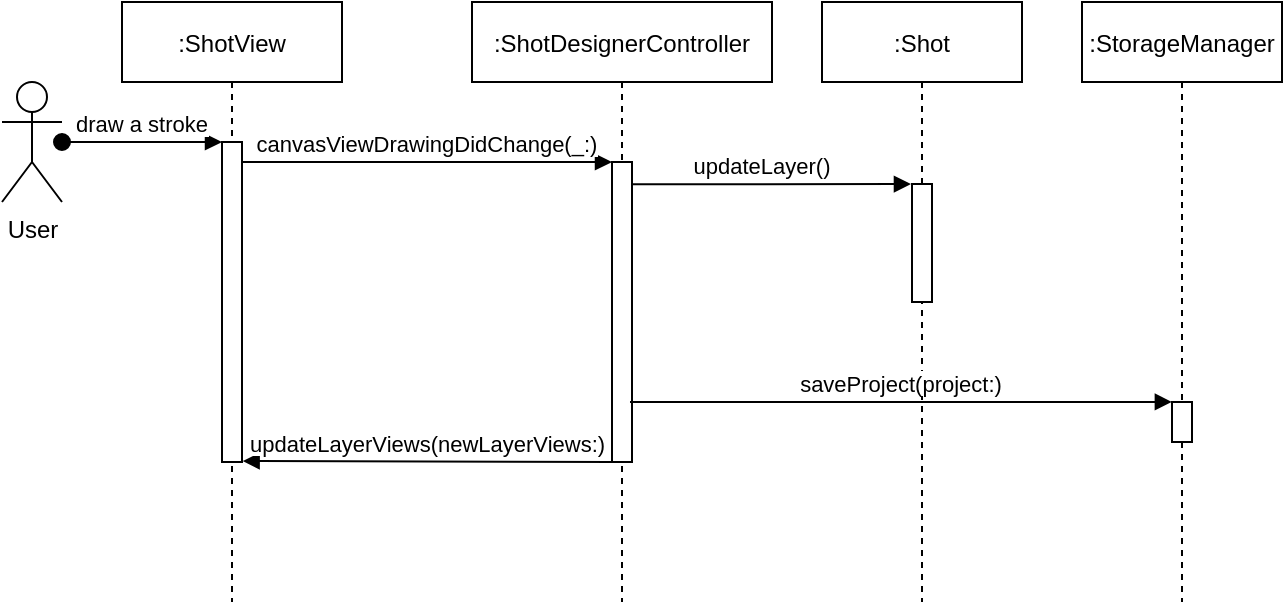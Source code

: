 <mxfile version="14.6.1" type="device"><diagram id="fhBqnHq1IshxXnvw0Y61" name="LaunchBallSequenceDiagram"><mxGraphModel dx="983" dy="570" grid="1" gridSize="10" guides="1" tooltips="1" connect="1" arrows="1" fold="1" page="1" pageScale="1" pageWidth="850" pageHeight="1100" math="0" shadow="0"><root><mxCell id="0"/><mxCell id="1" parent="0"/><mxCell id="WQstSVvEStIir3JhUnU8-1" value=":ShotView" style="shape=umlLifeline;perimeter=lifelinePerimeter;container=1;collapsible=0;recursiveResize=0;rounded=0;shadow=0;strokeWidth=1;" parent="1" vertex="1"><mxGeometry x="110" y="150" width="110" height="300" as="geometry"/></mxCell><mxCell id="WQstSVvEStIir3JhUnU8-2" value="" style="points=[];perimeter=orthogonalPerimeter;rounded=0;shadow=0;strokeWidth=1;" parent="WQstSVvEStIir3JhUnU8-1" vertex="1"><mxGeometry x="50" y="70" width="10" height="160" as="geometry"/></mxCell><mxCell id="WQstSVvEStIir3JhUnU8-5" value=":ShotDesignerController" style="shape=umlLifeline;perimeter=lifelinePerimeter;container=0;collapsible=0;recursiveResize=0;rounded=0;shadow=0;strokeWidth=1;" parent="1" vertex="1"><mxGeometry x="285" y="150" width="150" height="300" as="geometry"/></mxCell><mxCell id="WQstSVvEStIir3JhUnU8-8" value="canvasViewDrawingDidChange(_:)" style="verticalAlign=bottom;endArrow=block;entryX=0;entryY=0;shadow=0;strokeWidth=1;" parent="1" source="WQstSVvEStIir3JhUnU8-2" target="WQstSVvEStIir3JhUnU8-6" edge="1"><mxGeometry relative="1" as="geometry"><mxPoint x="285" y="230" as="sourcePoint"/></mxGeometry></mxCell><mxCell id="WQstSVvEStIir3JhUnU8-11" value="User" style="shape=umlActor;verticalLabelPosition=bottom;verticalAlign=top;html=1;" parent="1" vertex="1"><mxGeometry x="50" y="190" width="30" height="60" as="geometry"/></mxCell><mxCell id="WQstSVvEStIir3JhUnU8-3" value="draw a stroke" style="verticalAlign=bottom;startArrow=oval;endArrow=block;startSize=8;shadow=0;strokeWidth=1;" parent="1" source="WQstSVvEStIir3JhUnU8-11" target="WQstSVvEStIir3JhUnU8-2" edge="1"><mxGeometry relative="1" as="geometry"><mxPoint x="95" y="220" as="sourcePoint"/></mxGeometry></mxCell><mxCell id="WQstSVvEStIir3JhUnU8-6" value="" style="points=[];perimeter=orthogonalPerimeter;rounded=0;shadow=0;strokeWidth=1;" parent="1" vertex="1"><mxGeometry x="355" y="230" width="10" height="150" as="geometry"/></mxCell><mxCell id="WQstSVvEStIir3JhUnU8-17" value=":Shot" style="shape=umlLifeline;perimeter=lifelinePerimeter;container=0;collapsible=0;recursiveResize=0;rounded=0;shadow=0;strokeWidth=1;" parent="1" vertex="1"><mxGeometry x="460" y="150" width="100" height="300" as="geometry"/></mxCell><mxCell id="WQstSVvEStIir3JhUnU8-20" value="updateLayer()" style="verticalAlign=bottom;endArrow=block;shadow=0;strokeWidth=1;entryX=-0.053;entryY=0.001;entryDx=0;entryDy=0;entryPerimeter=0;exitX=1;exitY=0.074;exitDx=0;exitDy=0;exitPerimeter=0;" parent="1" source="WQstSVvEStIir3JhUnU8-6" target="WQstSVvEStIir3JhUnU8-22" edge="1"><mxGeometry x="-0.068" relative="1" as="geometry"><mxPoint x="367" y="261" as="sourcePoint"/><mxPoint x="505.33" y="260.14" as="targetPoint"/><mxPoint as="offset"/></mxGeometry></mxCell><mxCell id="WQstSVvEStIir3JhUnU8-22" value="" style="points=[];perimeter=orthogonalPerimeter;rounded=0;shadow=0;strokeWidth=1;" parent="1" vertex="1"><mxGeometry x="505" y="241" width="10" height="59" as="geometry"/></mxCell><mxCell id="WQstSVvEStIir3JhUnU8-25" value=":StorageManager" style="shape=umlLifeline;perimeter=lifelinePerimeter;container=0;collapsible=0;recursiveResize=0;rounded=0;shadow=0;strokeWidth=1;" parent="1" vertex="1"><mxGeometry x="590" y="150" width="100" height="300" as="geometry"/></mxCell><mxCell id="WQstSVvEStIir3JhUnU8-26" value="saveProject(project:)" style="verticalAlign=bottom;endArrow=block;shadow=0;strokeWidth=1;entryX=-0.006;entryY=-0.002;entryDx=0;entryDy=0;entryPerimeter=0;" parent="1" target="WQstSVvEStIir3JhUnU8-27" edge="1"><mxGeometry relative="1" as="geometry"><mxPoint x="364" y="350" as="sourcePoint"/><mxPoint x="620" y="330" as="targetPoint"/><Array as="points"/></mxGeometry></mxCell><mxCell id="WQstSVvEStIir3JhUnU8-27" value="" style="points=[];perimeter=orthogonalPerimeter;rounded=0;shadow=0;strokeWidth=1;" parent="1" vertex="1"><mxGeometry x="635" y="350" width="10" height="20" as="geometry"/></mxCell><mxCell id="WQstSVvEStIir3JhUnU8-31" value="updateLayerViews(newLayerViews:)" style="verticalAlign=bottom;endArrow=block;entryX=1.033;entryY=0.997;shadow=0;strokeWidth=1;exitX=-0.021;exitY=1;exitDx=0;exitDy=0;exitPerimeter=0;entryDx=0;entryDy=0;entryPerimeter=0;" parent="1" source="WQstSVvEStIir3JhUnU8-6" target="WQstSVvEStIir3JhUnU8-2" edge="1"><mxGeometry relative="1" as="geometry"><mxPoint x="359.5" y="378.66" as="sourcePoint"/><mxPoint x="180" y="380" as="targetPoint"/></mxGeometry></mxCell></root></mxGraphModel></diagram></mxfile>